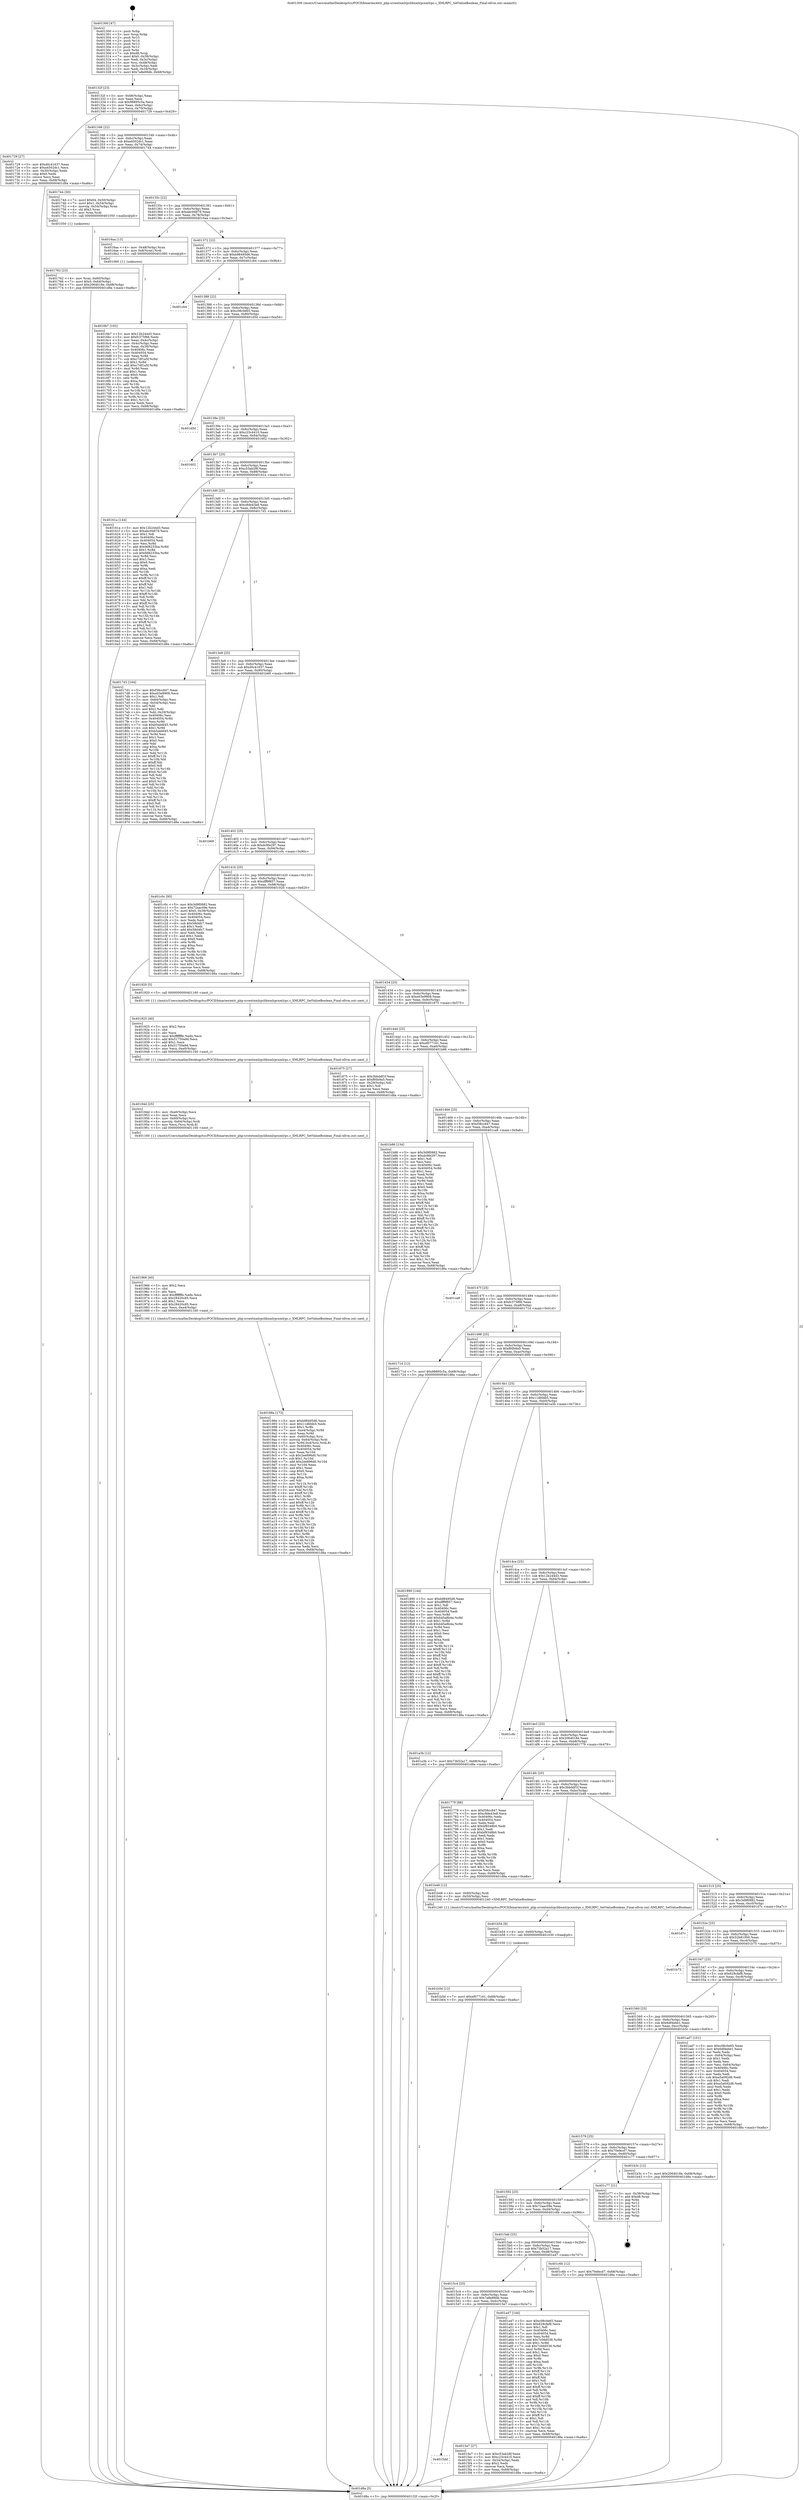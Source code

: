 digraph "0x401300" {
  label = "0x401300 (/mnt/c/Users/mathe/Desktop/tcc/POCII/binaries/extr_php-srcextxmlrpclibxmlrpcxmlrpc.c_XMLRPC_SetValueBoolean_Final-ollvm.out::main(0))"
  labelloc = "t"
  node[shape=record]

  Entry [label="",width=0.3,height=0.3,shape=circle,fillcolor=black,style=filled]
  "0x40132f" [label="{
     0x40132f [23]\l
     | [instrs]\l
     &nbsp;&nbsp;0x40132f \<+3\>: mov -0x68(%rbp),%eax\l
     &nbsp;&nbsp;0x401332 \<+2\>: mov %eax,%ecx\l
     &nbsp;&nbsp;0x401334 \<+6\>: sub $0x98895c5a,%ecx\l
     &nbsp;&nbsp;0x40133a \<+3\>: mov %eax,-0x6c(%rbp)\l
     &nbsp;&nbsp;0x40133d \<+3\>: mov %ecx,-0x70(%rbp)\l
     &nbsp;&nbsp;0x401340 \<+6\>: je 0000000000401729 \<main+0x429\>\l
  }"]
  "0x401729" [label="{
     0x401729 [27]\l
     | [instrs]\l
     &nbsp;&nbsp;0x401729 \<+5\>: mov $0xd0c41637,%eax\l
     &nbsp;&nbsp;0x40172e \<+5\>: mov $0xa4502dc1,%ecx\l
     &nbsp;&nbsp;0x401733 \<+3\>: mov -0x30(%rbp),%edx\l
     &nbsp;&nbsp;0x401736 \<+3\>: cmp $0x0,%edx\l
     &nbsp;&nbsp;0x401739 \<+3\>: cmove %ecx,%eax\l
     &nbsp;&nbsp;0x40173c \<+3\>: mov %eax,-0x68(%rbp)\l
     &nbsp;&nbsp;0x40173f \<+5\>: jmp 0000000000401d8a \<main+0xa8a\>\l
  }"]
  "0x401346" [label="{
     0x401346 [22]\l
     | [instrs]\l
     &nbsp;&nbsp;0x401346 \<+5\>: jmp 000000000040134b \<main+0x4b\>\l
     &nbsp;&nbsp;0x40134b \<+3\>: mov -0x6c(%rbp),%eax\l
     &nbsp;&nbsp;0x40134e \<+5\>: sub $0xa4502dc1,%eax\l
     &nbsp;&nbsp;0x401353 \<+3\>: mov %eax,-0x74(%rbp)\l
     &nbsp;&nbsp;0x401356 \<+6\>: je 0000000000401744 \<main+0x444\>\l
  }"]
  Exit [label="",width=0.3,height=0.3,shape=circle,fillcolor=black,style=filled,peripheries=2]
  "0x401744" [label="{
     0x401744 [30]\l
     | [instrs]\l
     &nbsp;&nbsp;0x401744 \<+7\>: movl $0x64,-0x50(%rbp)\l
     &nbsp;&nbsp;0x40174b \<+7\>: movl $0x1,-0x54(%rbp)\l
     &nbsp;&nbsp;0x401752 \<+4\>: movslq -0x54(%rbp),%rax\l
     &nbsp;&nbsp;0x401756 \<+4\>: shl $0x3,%rax\l
     &nbsp;&nbsp;0x40175a \<+3\>: mov %rax,%rdi\l
     &nbsp;&nbsp;0x40175d \<+5\>: call 0000000000401050 \<malloc@plt\>\l
     | [calls]\l
     &nbsp;&nbsp;0x401050 \{1\} (unknown)\l
  }"]
  "0x40135c" [label="{
     0x40135c [22]\l
     | [instrs]\l
     &nbsp;&nbsp;0x40135c \<+5\>: jmp 0000000000401361 \<main+0x61\>\l
     &nbsp;&nbsp;0x401361 \<+3\>: mov -0x6c(%rbp),%eax\l
     &nbsp;&nbsp;0x401364 \<+5\>: sub $0xabc94879,%eax\l
     &nbsp;&nbsp;0x401369 \<+3\>: mov %eax,-0x78(%rbp)\l
     &nbsp;&nbsp;0x40136c \<+6\>: je 00000000004016aa \<main+0x3aa\>\l
  }"]
  "0x401b5d" [label="{
     0x401b5d [12]\l
     | [instrs]\l
     &nbsp;&nbsp;0x401b5d \<+7\>: movl $0xef077161,-0x68(%rbp)\l
     &nbsp;&nbsp;0x401b64 \<+5\>: jmp 0000000000401d8a \<main+0xa8a\>\l
  }"]
  "0x4016aa" [label="{
     0x4016aa [13]\l
     | [instrs]\l
     &nbsp;&nbsp;0x4016aa \<+4\>: mov -0x48(%rbp),%rax\l
     &nbsp;&nbsp;0x4016ae \<+4\>: mov 0x8(%rax),%rdi\l
     &nbsp;&nbsp;0x4016b2 \<+5\>: call 0000000000401060 \<atoi@plt\>\l
     | [calls]\l
     &nbsp;&nbsp;0x401060 \{1\} (unknown)\l
  }"]
  "0x401372" [label="{
     0x401372 [22]\l
     | [instrs]\l
     &nbsp;&nbsp;0x401372 \<+5\>: jmp 0000000000401377 \<main+0x77\>\l
     &nbsp;&nbsp;0x401377 \<+3\>: mov -0x6c(%rbp),%eax\l
     &nbsp;&nbsp;0x40137a \<+5\>: sub $0xb98495d6,%eax\l
     &nbsp;&nbsp;0x40137f \<+3\>: mov %eax,-0x7c(%rbp)\l
     &nbsp;&nbsp;0x401382 \<+6\>: je 0000000000401cb4 \<main+0x9b4\>\l
  }"]
  "0x401b54" [label="{
     0x401b54 [9]\l
     | [instrs]\l
     &nbsp;&nbsp;0x401b54 \<+4\>: mov -0x60(%rbp),%rdi\l
     &nbsp;&nbsp;0x401b58 \<+5\>: call 0000000000401030 \<free@plt\>\l
     | [calls]\l
     &nbsp;&nbsp;0x401030 \{1\} (unknown)\l
  }"]
  "0x401cb4" [label="{
     0x401cb4\l
  }", style=dashed]
  "0x401388" [label="{
     0x401388 [22]\l
     | [instrs]\l
     &nbsp;&nbsp;0x401388 \<+5\>: jmp 000000000040138d \<main+0x8d\>\l
     &nbsp;&nbsp;0x40138d \<+3\>: mov -0x6c(%rbp),%eax\l
     &nbsp;&nbsp;0x401390 \<+5\>: sub $0xc08c0e65,%eax\l
     &nbsp;&nbsp;0x401395 \<+3\>: mov %eax,-0x80(%rbp)\l
     &nbsp;&nbsp;0x401398 \<+6\>: je 0000000000401d5d \<main+0xa5d\>\l
  }"]
  "0x40198e" [label="{
     0x40198e [173]\l
     | [instrs]\l
     &nbsp;&nbsp;0x40198e \<+5\>: mov $0xb98495d6,%ecx\l
     &nbsp;&nbsp;0x401993 \<+5\>: mov $0x11dfd4b5,%edx\l
     &nbsp;&nbsp;0x401998 \<+3\>: mov $0x1,%r8b\l
     &nbsp;&nbsp;0x40199b \<+7\>: mov -0xe4(%rbp),%r9d\l
     &nbsp;&nbsp;0x4019a2 \<+4\>: imul %eax,%r9d\l
     &nbsp;&nbsp;0x4019a6 \<+4\>: mov -0x60(%rbp),%rsi\l
     &nbsp;&nbsp;0x4019aa \<+4\>: movslq -0x64(%rbp),%rdi\l
     &nbsp;&nbsp;0x4019ae \<+5\>: mov %r9d,0x4(%rsi,%rdi,8)\l
     &nbsp;&nbsp;0x4019b3 \<+7\>: mov 0x40406c,%eax\l
     &nbsp;&nbsp;0x4019ba \<+8\>: mov 0x404054,%r9d\l
     &nbsp;&nbsp;0x4019c2 \<+3\>: mov %eax,%r10d\l
     &nbsp;&nbsp;0x4019c5 \<+7\>: sub $0x2ee896d0,%r10d\l
     &nbsp;&nbsp;0x4019cc \<+4\>: sub $0x1,%r10d\l
     &nbsp;&nbsp;0x4019d0 \<+7\>: add $0x2ee896d0,%r10d\l
     &nbsp;&nbsp;0x4019d7 \<+4\>: imul %r10d,%eax\l
     &nbsp;&nbsp;0x4019db \<+3\>: and $0x1,%eax\l
     &nbsp;&nbsp;0x4019de \<+3\>: cmp $0x0,%eax\l
     &nbsp;&nbsp;0x4019e1 \<+4\>: sete %r11b\l
     &nbsp;&nbsp;0x4019e5 \<+4\>: cmp $0xa,%r9d\l
     &nbsp;&nbsp;0x4019e9 \<+3\>: setl %bl\l
     &nbsp;&nbsp;0x4019ec \<+3\>: mov %r11b,%r14b\l
     &nbsp;&nbsp;0x4019ef \<+4\>: xor $0xff,%r14b\l
     &nbsp;&nbsp;0x4019f3 \<+3\>: mov %bl,%r15b\l
     &nbsp;&nbsp;0x4019f6 \<+4\>: xor $0xff,%r15b\l
     &nbsp;&nbsp;0x4019fa \<+4\>: xor $0x1,%r8b\l
     &nbsp;&nbsp;0x4019fe \<+3\>: mov %r14b,%r12b\l
     &nbsp;&nbsp;0x401a01 \<+4\>: and $0xff,%r12b\l
     &nbsp;&nbsp;0x401a05 \<+3\>: and %r8b,%r11b\l
     &nbsp;&nbsp;0x401a08 \<+3\>: mov %r15b,%r13b\l
     &nbsp;&nbsp;0x401a0b \<+4\>: and $0xff,%r13b\l
     &nbsp;&nbsp;0x401a0f \<+3\>: and %r8b,%bl\l
     &nbsp;&nbsp;0x401a12 \<+3\>: or %r11b,%r12b\l
     &nbsp;&nbsp;0x401a15 \<+3\>: or %bl,%r13b\l
     &nbsp;&nbsp;0x401a18 \<+3\>: xor %r13b,%r12b\l
     &nbsp;&nbsp;0x401a1b \<+3\>: or %r15b,%r14b\l
     &nbsp;&nbsp;0x401a1e \<+4\>: xor $0xff,%r14b\l
     &nbsp;&nbsp;0x401a22 \<+4\>: or $0x1,%r8b\l
     &nbsp;&nbsp;0x401a26 \<+3\>: and %r8b,%r14b\l
     &nbsp;&nbsp;0x401a29 \<+3\>: or %r14b,%r12b\l
     &nbsp;&nbsp;0x401a2c \<+4\>: test $0x1,%r12b\l
     &nbsp;&nbsp;0x401a30 \<+3\>: cmovne %edx,%ecx\l
     &nbsp;&nbsp;0x401a33 \<+3\>: mov %ecx,-0x68(%rbp)\l
     &nbsp;&nbsp;0x401a36 \<+5\>: jmp 0000000000401d8a \<main+0xa8a\>\l
  }"]
  "0x401d5d" [label="{
     0x401d5d\l
  }", style=dashed]
  "0x40139e" [label="{
     0x40139e [25]\l
     | [instrs]\l
     &nbsp;&nbsp;0x40139e \<+5\>: jmp 00000000004013a3 \<main+0xa3\>\l
     &nbsp;&nbsp;0x4013a3 \<+3\>: mov -0x6c(%rbp),%eax\l
     &nbsp;&nbsp;0x4013a6 \<+5\>: sub $0xc23c4410,%eax\l
     &nbsp;&nbsp;0x4013ab \<+6\>: mov %eax,-0x84(%rbp)\l
     &nbsp;&nbsp;0x4013b1 \<+6\>: je 0000000000401602 \<main+0x302\>\l
  }"]
  "0x401966" [label="{
     0x401966 [40]\l
     | [instrs]\l
     &nbsp;&nbsp;0x401966 \<+5\>: mov $0x2,%ecx\l
     &nbsp;&nbsp;0x40196b \<+1\>: cltd\l
     &nbsp;&nbsp;0x40196c \<+2\>: idiv %ecx\l
     &nbsp;&nbsp;0x40196e \<+6\>: imul $0xfffffffe,%edx,%ecx\l
     &nbsp;&nbsp;0x401974 \<+6\>: sub $0x28420c85,%ecx\l
     &nbsp;&nbsp;0x40197a \<+3\>: add $0x1,%ecx\l
     &nbsp;&nbsp;0x40197d \<+6\>: add $0x28420c85,%ecx\l
     &nbsp;&nbsp;0x401983 \<+6\>: mov %ecx,-0xe4(%rbp)\l
     &nbsp;&nbsp;0x401989 \<+5\>: call 0000000000401160 \<next_i\>\l
     | [calls]\l
     &nbsp;&nbsp;0x401160 \{1\} (/mnt/c/Users/mathe/Desktop/tcc/POCII/binaries/extr_php-srcextxmlrpclibxmlrpcxmlrpc.c_XMLRPC_SetValueBoolean_Final-ollvm.out::next_i)\l
  }"]
  "0x401602" [label="{
     0x401602\l
  }", style=dashed]
  "0x4013b7" [label="{
     0x4013b7 [25]\l
     | [instrs]\l
     &nbsp;&nbsp;0x4013b7 \<+5\>: jmp 00000000004013bc \<main+0xbc\>\l
     &nbsp;&nbsp;0x4013bc \<+3\>: mov -0x6c(%rbp),%eax\l
     &nbsp;&nbsp;0x4013bf \<+5\>: sub $0xc53ab28f,%eax\l
     &nbsp;&nbsp;0x4013c4 \<+6\>: mov %eax,-0x88(%rbp)\l
     &nbsp;&nbsp;0x4013ca \<+6\>: je 000000000040161a \<main+0x31a\>\l
  }"]
  "0x40194d" [label="{
     0x40194d [25]\l
     | [instrs]\l
     &nbsp;&nbsp;0x40194d \<+6\>: mov -0xe0(%rbp),%ecx\l
     &nbsp;&nbsp;0x401953 \<+3\>: imul %eax,%ecx\l
     &nbsp;&nbsp;0x401956 \<+4\>: mov -0x60(%rbp),%rsi\l
     &nbsp;&nbsp;0x40195a \<+4\>: movslq -0x64(%rbp),%rdi\l
     &nbsp;&nbsp;0x40195e \<+3\>: mov %ecx,(%rsi,%rdi,8)\l
     &nbsp;&nbsp;0x401961 \<+5\>: call 0000000000401160 \<next_i\>\l
     | [calls]\l
     &nbsp;&nbsp;0x401160 \{1\} (/mnt/c/Users/mathe/Desktop/tcc/POCII/binaries/extr_php-srcextxmlrpclibxmlrpcxmlrpc.c_XMLRPC_SetValueBoolean_Final-ollvm.out::next_i)\l
  }"]
  "0x40161a" [label="{
     0x40161a [144]\l
     | [instrs]\l
     &nbsp;&nbsp;0x40161a \<+5\>: mov $0x12b244d3,%eax\l
     &nbsp;&nbsp;0x40161f \<+5\>: mov $0xabc94879,%ecx\l
     &nbsp;&nbsp;0x401624 \<+2\>: mov $0x1,%dl\l
     &nbsp;&nbsp;0x401626 \<+7\>: mov 0x40406c,%esi\l
     &nbsp;&nbsp;0x40162d \<+7\>: mov 0x404054,%edi\l
     &nbsp;&nbsp;0x401634 \<+3\>: mov %esi,%r8d\l
     &nbsp;&nbsp;0x401637 \<+7\>: add $0x9d8233ba,%r8d\l
     &nbsp;&nbsp;0x40163e \<+4\>: sub $0x1,%r8d\l
     &nbsp;&nbsp;0x401642 \<+7\>: sub $0x9d8233ba,%r8d\l
     &nbsp;&nbsp;0x401649 \<+4\>: imul %r8d,%esi\l
     &nbsp;&nbsp;0x40164d \<+3\>: and $0x1,%esi\l
     &nbsp;&nbsp;0x401650 \<+3\>: cmp $0x0,%esi\l
     &nbsp;&nbsp;0x401653 \<+4\>: sete %r9b\l
     &nbsp;&nbsp;0x401657 \<+3\>: cmp $0xa,%edi\l
     &nbsp;&nbsp;0x40165a \<+4\>: setl %r10b\l
     &nbsp;&nbsp;0x40165e \<+3\>: mov %r9b,%r11b\l
     &nbsp;&nbsp;0x401661 \<+4\>: xor $0xff,%r11b\l
     &nbsp;&nbsp;0x401665 \<+3\>: mov %r10b,%bl\l
     &nbsp;&nbsp;0x401668 \<+3\>: xor $0xff,%bl\l
     &nbsp;&nbsp;0x40166b \<+3\>: xor $0x1,%dl\l
     &nbsp;&nbsp;0x40166e \<+3\>: mov %r11b,%r14b\l
     &nbsp;&nbsp;0x401671 \<+4\>: and $0xff,%r14b\l
     &nbsp;&nbsp;0x401675 \<+3\>: and %dl,%r9b\l
     &nbsp;&nbsp;0x401678 \<+3\>: mov %bl,%r15b\l
     &nbsp;&nbsp;0x40167b \<+4\>: and $0xff,%r15b\l
     &nbsp;&nbsp;0x40167f \<+3\>: and %dl,%r10b\l
     &nbsp;&nbsp;0x401682 \<+3\>: or %r9b,%r14b\l
     &nbsp;&nbsp;0x401685 \<+3\>: or %r10b,%r15b\l
     &nbsp;&nbsp;0x401688 \<+3\>: xor %r15b,%r14b\l
     &nbsp;&nbsp;0x40168b \<+3\>: or %bl,%r11b\l
     &nbsp;&nbsp;0x40168e \<+4\>: xor $0xff,%r11b\l
     &nbsp;&nbsp;0x401692 \<+3\>: or $0x1,%dl\l
     &nbsp;&nbsp;0x401695 \<+3\>: and %dl,%r11b\l
     &nbsp;&nbsp;0x401698 \<+3\>: or %r11b,%r14b\l
     &nbsp;&nbsp;0x40169b \<+4\>: test $0x1,%r14b\l
     &nbsp;&nbsp;0x40169f \<+3\>: cmovne %ecx,%eax\l
     &nbsp;&nbsp;0x4016a2 \<+3\>: mov %eax,-0x68(%rbp)\l
     &nbsp;&nbsp;0x4016a5 \<+5\>: jmp 0000000000401d8a \<main+0xa8a\>\l
  }"]
  "0x4013d0" [label="{
     0x4013d0 [25]\l
     | [instrs]\l
     &nbsp;&nbsp;0x4013d0 \<+5\>: jmp 00000000004013d5 \<main+0xd5\>\l
     &nbsp;&nbsp;0x4013d5 \<+3\>: mov -0x6c(%rbp),%eax\l
     &nbsp;&nbsp;0x4013d8 \<+5\>: sub $0xc8de43e8,%eax\l
     &nbsp;&nbsp;0x4013dd \<+6\>: mov %eax,-0x8c(%rbp)\l
     &nbsp;&nbsp;0x4013e3 \<+6\>: je 00000000004017d1 \<main+0x4d1\>\l
  }"]
  "0x401925" [label="{
     0x401925 [40]\l
     | [instrs]\l
     &nbsp;&nbsp;0x401925 \<+5\>: mov $0x2,%ecx\l
     &nbsp;&nbsp;0x40192a \<+1\>: cltd\l
     &nbsp;&nbsp;0x40192b \<+2\>: idiv %ecx\l
     &nbsp;&nbsp;0x40192d \<+6\>: imul $0xfffffffe,%edx,%ecx\l
     &nbsp;&nbsp;0x401933 \<+6\>: add $0x51750a9d,%ecx\l
     &nbsp;&nbsp;0x401939 \<+3\>: add $0x1,%ecx\l
     &nbsp;&nbsp;0x40193c \<+6\>: sub $0x51750a9d,%ecx\l
     &nbsp;&nbsp;0x401942 \<+6\>: mov %ecx,-0xe0(%rbp)\l
     &nbsp;&nbsp;0x401948 \<+5\>: call 0000000000401160 \<next_i\>\l
     | [calls]\l
     &nbsp;&nbsp;0x401160 \{1\} (/mnt/c/Users/mathe/Desktop/tcc/POCII/binaries/extr_php-srcextxmlrpclibxmlrpcxmlrpc.c_XMLRPC_SetValueBoolean_Final-ollvm.out::next_i)\l
  }"]
  "0x4017d1" [label="{
     0x4017d1 [164]\l
     | [instrs]\l
     &nbsp;&nbsp;0x4017d1 \<+5\>: mov $0xf38cc847,%eax\l
     &nbsp;&nbsp;0x4017d6 \<+5\>: mov $0xe03e9909,%ecx\l
     &nbsp;&nbsp;0x4017db \<+2\>: mov $0x1,%dl\l
     &nbsp;&nbsp;0x4017dd \<+3\>: mov -0x64(%rbp),%esi\l
     &nbsp;&nbsp;0x4017e0 \<+3\>: cmp -0x54(%rbp),%esi\l
     &nbsp;&nbsp;0x4017e3 \<+4\>: setl %dil\l
     &nbsp;&nbsp;0x4017e7 \<+4\>: and $0x1,%dil\l
     &nbsp;&nbsp;0x4017eb \<+4\>: mov %dil,-0x29(%rbp)\l
     &nbsp;&nbsp;0x4017ef \<+7\>: mov 0x40406c,%esi\l
     &nbsp;&nbsp;0x4017f6 \<+8\>: mov 0x404054,%r8d\l
     &nbsp;&nbsp;0x4017fe \<+3\>: mov %esi,%r9d\l
     &nbsp;&nbsp;0x401801 \<+7\>: sub $0xb5abfd45,%r9d\l
     &nbsp;&nbsp;0x401808 \<+4\>: sub $0x1,%r9d\l
     &nbsp;&nbsp;0x40180c \<+7\>: add $0xb5abfd45,%r9d\l
     &nbsp;&nbsp;0x401813 \<+4\>: imul %r9d,%esi\l
     &nbsp;&nbsp;0x401817 \<+3\>: and $0x1,%esi\l
     &nbsp;&nbsp;0x40181a \<+3\>: cmp $0x0,%esi\l
     &nbsp;&nbsp;0x40181d \<+4\>: sete %dil\l
     &nbsp;&nbsp;0x401821 \<+4\>: cmp $0xa,%r8d\l
     &nbsp;&nbsp;0x401825 \<+4\>: setl %r10b\l
     &nbsp;&nbsp;0x401829 \<+3\>: mov %dil,%r11b\l
     &nbsp;&nbsp;0x40182c \<+4\>: xor $0xff,%r11b\l
     &nbsp;&nbsp;0x401830 \<+3\>: mov %r10b,%bl\l
     &nbsp;&nbsp;0x401833 \<+3\>: xor $0xff,%bl\l
     &nbsp;&nbsp;0x401836 \<+3\>: xor $0x0,%dl\l
     &nbsp;&nbsp;0x401839 \<+3\>: mov %r11b,%r14b\l
     &nbsp;&nbsp;0x40183c \<+4\>: and $0x0,%r14b\l
     &nbsp;&nbsp;0x401840 \<+3\>: and %dl,%dil\l
     &nbsp;&nbsp;0x401843 \<+3\>: mov %bl,%r15b\l
     &nbsp;&nbsp;0x401846 \<+4\>: and $0x0,%r15b\l
     &nbsp;&nbsp;0x40184a \<+3\>: and %dl,%r10b\l
     &nbsp;&nbsp;0x40184d \<+3\>: or %dil,%r14b\l
     &nbsp;&nbsp;0x401850 \<+3\>: or %r10b,%r15b\l
     &nbsp;&nbsp;0x401853 \<+3\>: xor %r15b,%r14b\l
     &nbsp;&nbsp;0x401856 \<+3\>: or %bl,%r11b\l
     &nbsp;&nbsp;0x401859 \<+4\>: xor $0xff,%r11b\l
     &nbsp;&nbsp;0x40185d \<+3\>: or $0x0,%dl\l
     &nbsp;&nbsp;0x401860 \<+3\>: and %dl,%r11b\l
     &nbsp;&nbsp;0x401863 \<+3\>: or %r11b,%r14b\l
     &nbsp;&nbsp;0x401866 \<+4\>: test $0x1,%r14b\l
     &nbsp;&nbsp;0x40186a \<+3\>: cmovne %ecx,%eax\l
     &nbsp;&nbsp;0x40186d \<+3\>: mov %eax,-0x68(%rbp)\l
     &nbsp;&nbsp;0x401870 \<+5\>: jmp 0000000000401d8a \<main+0xa8a\>\l
  }"]
  "0x4013e9" [label="{
     0x4013e9 [25]\l
     | [instrs]\l
     &nbsp;&nbsp;0x4013e9 \<+5\>: jmp 00000000004013ee \<main+0xee\>\l
     &nbsp;&nbsp;0x4013ee \<+3\>: mov -0x6c(%rbp),%eax\l
     &nbsp;&nbsp;0x4013f1 \<+5\>: sub $0xd0c41637,%eax\l
     &nbsp;&nbsp;0x4013f6 \<+6\>: mov %eax,-0x90(%rbp)\l
     &nbsp;&nbsp;0x4013fc \<+6\>: je 0000000000401b69 \<main+0x869\>\l
  }"]
  "0x401762" [label="{
     0x401762 [23]\l
     | [instrs]\l
     &nbsp;&nbsp;0x401762 \<+4\>: mov %rax,-0x60(%rbp)\l
     &nbsp;&nbsp;0x401766 \<+7\>: movl $0x0,-0x64(%rbp)\l
     &nbsp;&nbsp;0x40176d \<+7\>: movl $0x2064018e,-0x68(%rbp)\l
     &nbsp;&nbsp;0x401774 \<+5\>: jmp 0000000000401d8a \<main+0xa8a\>\l
  }"]
  "0x401b69" [label="{
     0x401b69\l
  }", style=dashed]
  "0x401402" [label="{
     0x401402 [25]\l
     | [instrs]\l
     &nbsp;&nbsp;0x401402 \<+5\>: jmp 0000000000401407 \<main+0x107\>\l
     &nbsp;&nbsp;0x401407 \<+3\>: mov -0x6c(%rbp),%eax\l
     &nbsp;&nbsp;0x40140a \<+5\>: sub $0xdc9fe297,%eax\l
     &nbsp;&nbsp;0x40140f \<+6\>: mov %eax,-0x94(%rbp)\l
     &nbsp;&nbsp;0x401415 \<+6\>: je 0000000000401c0c \<main+0x90c\>\l
  }"]
  "0x4016b7" [label="{
     0x4016b7 [102]\l
     | [instrs]\l
     &nbsp;&nbsp;0x4016b7 \<+5\>: mov $0x12b244d3,%ecx\l
     &nbsp;&nbsp;0x4016bc \<+5\>: mov $0xfc375f66,%edx\l
     &nbsp;&nbsp;0x4016c1 \<+3\>: mov %eax,-0x4c(%rbp)\l
     &nbsp;&nbsp;0x4016c4 \<+3\>: mov -0x4c(%rbp),%eax\l
     &nbsp;&nbsp;0x4016c7 \<+3\>: mov %eax,-0x30(%rbp)\l
     &nbsp;&nbsp;0x4016ca \<+7\>: mov 0x40406c,%eax\l
     &nbsp;&nbsp;0x4016d1 \<+7\>: mov 0x404054,%esi\l
     &nbsp;&nbsp;0x4016d8 \<+3\>: mov %eax,%r8d\l
     &nbsp;&nbsp;0x4016db \<+7\>: sub $0xc7df1a5f,%r8d\l
     &nbsp;&nbsp;0x4016e2 \<+4\>: sub $0x1,%r8d\l
     &nbsp;&nbsp;0x4016e6 \<+7\>: add $0xc7df1a5f,%r8d\l
     &nbsp;&nbsp;0x4016ed \<+4\>: imul %r8d,%eax\l
     &nbsp;&nbsp;0x4016f1 \<+3\>: and $0x1,%eax\l
     &nbsp;&nbsp;0x4016f4 \<+3\>: cmp $0x0,%eax\l
     &nbsp;&nbsp;0x4016f7 \<+4\>: sete %r9b\l
     &nbsp;&nbsp;0x4016fb \<+3\>: cmp $0xa,%esi\l
     &nbsp;&nbsp;0x4016fe \<+4\>: setl %r10b\l
     &nbsp;&nbsp;0x401702 \<+3\>: mov %r9b,%r11b\l
     &nbsp;&nbsp;0x401705 \<+3\>: and %r10b,%r11b\l
     &nbsp;&nbsp;0x401708 \<+3\>: xor %r10b,%r9b\l
     &nbsp;&nbsp;0x40170b \<+3\>: or %r9b,%r11b\l
     &nbsp;&nbsp;0x40170e \<+4\>: test $0x1,%r11b\l
     &nbsp;&nbsp;0x401712 \<+3\>: cmovne %edx,%ecx\l
     &nbsp;&nbsp;0x401715 \<+3\>: mov %ecx,-0x68(%rbp)\l
     &nbsp;&nbsp;0x401718 \<+5\>: jmp 0000000000401d8a \<main+0xa8a\>\l
  }"]
  "0x401c0c" [label="{
     0x401c0c [95]\l
     | [instrs]\l
     &nbsp;&nbsp;0x401c0c \<+5\>: mov $0x3d9f0882,%eax\l
     &nbsp;&nbsp;0x401c11 \<+5\>: mov $0x72aac09e,%ecx\l
     &nbsp;&nbsp;0x401c16 \<+7\>: movl $0x0,-0x38(%rbp)\l
     &nbsp;&nbsp;0x401c1d \<+7\>: mov 0x40406c,%edx\l
     &nbsp;&nbsp;0x401c24 \<+7\>: mov 0x404054,%esi\l
     &nbsp;&nbsp;0x401c2b \<+2\>: mov %edx,%edi\l
     &nbsp;&nbsp;0x401c2d \<+6\>: sub $0x58d4fc7,%edi\l
     &nbsp;&nbsp;0x401c33 \<+3\>: sub $0x1,%edi\l
     &nbsp;&nbsp;0x401c36 \<+6\>: add $0x58d4fc7,%edi\l
     &nbsp;&nbsp;0x401c3c \<+3\>: imul %edi,%edx\l
     &nbsp;&nbsp;0x401c3f \<+3\>: and $0x1,%edx\l
     &nbsp;&nbsp;0x401c42 \<+3\>: cmp $0x0,%edx\l
     &nbsp;&nbsp;0x401c45 \<+4\>: sete %r8b\l
     &nbsp;&nbsp;0x401c49 \<+3\>: cmp $0xa,%esi\l
     &nbsp;&nbsp;0x401c4c \<+4\>: setl %r9b\l
     &nbsp;&nbsp;0x401c50 \<+3\>: mov %r8b,%r10b\l
     &nbsp;&nbsp;0x401c53 \<+3\>: and %r9b,%r10b\l
     &nbsp;&nbsp;0x401c56 \<+3\>: xor %r9b,%r8b\l
     &nbsp;&nbsp;0x401c59 \<+3\>: or %r8b,%r10b\l
     &nbsp;&nbsp;0x401c5c \<+4\>: test $0x1,%r10b\l
     &nbsp;&nbsp;0x401c60 \<+3\>: cmovne %ecx,%eax\l
     &nbsp;&nbsp;0x401c63 \<+3\>: mov %eax,-0x68(%rbp)\l
     &nbsp;&nbsp;0x401c66 \<+5\>: jmp 0000000000401d8a \<main+0xa8a\>\l
  }"]
  "0x40141b" [label="{
     0x40141b [25]\l
     | [instrs]\l
     &nbsp;&nbsp;0x40141b \<+5\>: jmp 0000000000401420 \<main+0x120\>\l
     &nbsp;&nbsp;0x401420 \<+3\>: mov -0x6c(%rbp),%eax\l
     &nbsp;&nbsp;0x401423 \<+5\>: sub $0xdff9f857,%eax\l
     &nbsp;&nbsp;0x401428 \<+6\>: mov %eax,-0x98(%rbp)\l
     &nbsp;&nbsp;0x40142e \<+6\>: je 0000000000401920 \<main+0x620\>\l
  }"]
  "0x401300" [label="{
     0x401300 [47]\l
     | [instrs]\l
     &nbsp;&nbsp;0x401300 \<+1\>: push %rbp\l
     &nbsp;&nbsp;0x401301 \<+3\>: mov %rsp,%rbp\l
     &nbsp;&nbsp;0x401304 \<+2\>: push %r15\l
     &nbsp;&nbsp;0x401306 \<+2\>: push %r14\l
     &nbsp;&nbsp;0x401308 \<+2\>: push %r13\l
     &nbsp;&nbsp;0x40130a \<+2\>: push %r12\l
     &nbsp;&nbsp;0x40130c \<+1\>: push %rbx\l
     &nbsp;&nbsp;0x40130d \<+7\>: sub $0xd8,%rsp\l
     &nbsp;&nbsp;0x401314 \<+7\>: movl $0x0,-0x38(%rbp)\l
     &nbsp;&nbsp;0x40131b \<+3\>: mov %edi,-0x3c(%rbp)\l
     &nbsp;&nbsp;0x40131e \<+4\>: mov %rsi,-0x48(%rbp)\l
     &nbsp;&nbsp;0x401322 \<+3\>: mov -0x3c(%rbp),%edi\l
     &nbsp;&nbsp;0x401325 \<+3\>: mov %edi,-0x34(%rbp)\l
     &nbsp;&nbsp;0x401328 \<+7\>: movl $0x7a8e89db,-0x68(%rbp)\l
  }"]
  "0x401920" [label="{
     0x401920 [5]\l
     | [instrs]\l
     &nbsp;&nbsp;0x401920 \<+5\>: call 0000000000401160 \<next_i\>\l
     | [calls]\l
     &nbsp;&nbsp;0x401160 \{1\} (/mnt/c/Users/mathe/Desktop/tcc/POCII/binaries/extr_php-srcextxmlrpclibxmlrpcxmlrpc.c_XMLRPC_SetValueBoolean_Final-ollvm.out::next_i)\l
  }"]
  "0x401434" [label="{
     0x401434 [25]\l
     | [instrs]\l
     &nbsp;&nbsp;0x401434 \<+5\>: jmp 0000000000401439 \<main+0x139\>\l
     &nbsp;&nbsp;0x401439 \<+3\>: mov -0x6c(%rbp),%eax\l
     &nbsp;&nbsp;0x40143c \<+5\>: sub $0xe03e9909,%eax\l
     &nbsp;&nbsp;0x401441 \<+6\>: mov %eax,-0x9c(%rbp)\l
     &nbsp;&nbsp;0x401447 \<+6\>: je 0000000000401875 \<main+0x575\>\l
  }"]
  "0x401d8a" [label="{
     0x401d8a [5]\l
     | [instrs]\l
     &nbsp;&nbsp;0x401d8a \<+5\>: jmp 000000000040132f \<main+0x2f\>\l
  }"]
  "0x401875" [label="{
     0x401875 [27]\l
     | [instrs]\l
     &nbsp;&nbsp;0x401875 \<+5\>: mov $0x3bbddf1f,%eax\l
     &nbsp;&nbsp;0x40187a \<+5\>: mov $0xf60b9a5,%ecx\l
     &nbsp;&nbsp;0x40187f \<+3\>: mov -0x29(%rbp),%dl\l
     &nbsp;&nbsp;0x401882 \<+3\>: test $0x1,%dl\l
     &nbsp;&nbsp;0x401885 \<+3\>: cmovne %ecx,%eax\l
     &nbsp;&nbsp;0x401888 \<+3\>: mov %eax,-0x68(%rbp)\l
     &nbsp;&nbsp;0x40188b \<+5\>: jmp 0000000000401d8a \<main+0xa8a\>\l
  }"]
  "0x40144d" [label="{
     0x40144d [25]\l
     | [instrs]\l
     &nbsp;&nbsp;0x40144d \<+5\>: jmp 0000000000401452 \<main+0x152\>\l
     &nbsp;&nbsp;0x401452 \<+3\>: mov -0x6c(%rbp),%eax\l
     &nbsp;&nbsp;0x401455 \<+5\>: sub $0xef077161,%eax\l
     &nbsp;&nbsp;0x40145a \<+6\>: mov %eax,-0xa0(%rbp)\l
     &nbsp;&nbsp;0x401460 \<+6\>: je 0000000000401b86 \<main+0x886\>\l
  }"]
  "0x4015dd" [label="{
     0x4015dd\l
  }", style=dashed]
  "0x401b86" [label="{
     0x401b86 [134]\l
     | [instrs]\l
     &nbsp;&nbsp;0x401b86 \<+5\>: mov $0x3d9f0882,%eax\l
     &nbsp;&nbsp;0x401b8b \<+5\>: mov $0xdc9fe297,%ecx\l
     &nbsp;&nbsp;0x401b90 \<+2\>: mov $0x1,%dl\l
     &nbsp;&nbsp;0x401b92 \<+2\>: xor %esi,%esi\l
     &nbsp;&nbsp;0x401b94 \<+7\>: mov 0x40406c,%edi\l
     &nbsp;&nbsp;0x401b9b \<+8\>: mov 0x404054,%r8d\l
     &nbsp;&nbsp;0x401ba3 \<+3\>: sub $0x1,%esi\l
     &nbsp;&nbsp;0x401ba6 \<+3\>: mov %edi,%r9d\l
     &nbsp;&nbsp;0x401ba9 \<+3\>: add %esi,%r9d\l
     &nbsp;&nbsp;0x401bac \<+4\>: imul %r9d,%edi\l
     &nbsp;&nbsp;0x401bb0 \<+3\>: and $0x1,%edi\l
     &nbsp;&nbsp;0x401bb3 \<+3\>: cmp $0x0,%edi\l
     &nbsp;&nbsp;0x401bb6 \<+4\>: sete %r10b\l
     &nbsp;&nbsp;0x401bba \<+4\>: cmp $0xa,%r8d\l
     &nbsp;&nbsp;0x401bbe \<+4\>: setl %r11b\l
     &nbsp;&nbsp;0x401bc2 \<+3\>: mov %r10b,%bl\l
     &nbsp;&nbsp;0x401bc5 \<+3\>: xor $0xff,%bl\l
     &nbsp;&nbsp;0x401bc8 \<+3\>: mov %r11b,%r14b\l
     &nbsp;&nbsp;0x401bcb \<+4\>: xor $0xff,%r14b\l
     &nbsp;&nbsp;0x401bcf \<+3\>: xor $0x1,%dl\l
     &nbsp;&nbsp;0x401bd2 \<+3\>: mov %bl,%r15b\l
     &nbsp;&nbsp;0x401bd5 \<+4\>: and $0xff,%r15b\l
     &nbsp;&nbsp;0x401bd9 \<+3\>: and %dl,%r10b\l
     &nbsp;&nbsp;0x401bdc \<+3\>: mov %r14b,%r12b\l
     &nbsp;&nbsp;0x401bdf \<+4\>: and $0xff,%r12b\l
     &nbsp;&nbsp;0x401be3 \<+3\>: and %dl,%r11b\l
     &nbsp;&nbsp;0x401be6 \<+3\>: or %r10b,%r15b\l
     &nbsp;&nbsp;0x401be9 \<+3\>: or %r11b,%r12b\l
     &nbsp;&nbsp;0x401bec \<+3\>: xor %r12b,%r15b\l
     &nbsp;&nbsp;0x401bef \<+3\>: or %r14b,%bl\l
     &nbsp;&nbsp;0x401bf2 \<+3\>: xor $0xff,%bl\l
     &nbsp;&nbsp;0x401bf5 \<+3\>: or $0x1,%dl\l
     &nbsp;&nbsp;0x401bf8 \<+2\>: and %dl,%bl\l
     &nbsp;&nbsp;0x401bfa \<+3\>: or %bl,%r15b\l
     &nbsp;&nbsp;0x401bfd \<+4\>: test $0x1,%r15b\l
     &nbsp;&nbsp;0x401c01 \<+3\>: cmovne %ecx,%eax\l
     &nbsp;&nbsp;0x401c04 \<+3\>: mov %eax,-0x68(%rbp)\l
     &nbsp;&nbsp;0x401c07 \<+5\>: jmp 0000000000401d8a \<main+0xa8a\>\l
  }"]
  "0x401466" [label="{
     0x401466 [25]\l
     | [instrs]\l
     &nbsp;&nbsp;0x401466 \<+5\>: jmp 000000000040146b \<main+0x16b\>\l
     &nbsp;&nbsp;0x40146b \<+3\>: mov -0x6c(%rbp),%eax\l
     &nbsp;&nbsp;0x40146e \<+5\>: sub $0xf38cc847,%eax\l
     &nbsp;&nbsp;0x401473 \<+6\>: mov %eax,-0xa4(%rbp)\l
     &nbsp;&nbsp;0x401479 \<+6\>: je 0000000000401ca8 \<main+0x9a8\>\l
  }"]
  "0x4015e7" [label="{
     0x4015e7 [27]\l
     | [instrs]\l
     &nbsp;&nbsp;0x4015e7 \<+5\>: mov $0xc53ab28f,%eax\l
     &nbsp;&nbsp;0x4015ec \<+5\>: mov $0xc23c4410,%ecx\l
     &nbsp;&nbsp;0x4015f1 \<+3\>: mov -0x34(%rbp),%edx\l
     &nbsp;&nbsp;0x4015f4 \<+3\>: cmp $0x2,%edx\l
     &nbsp;&nbsp;0x4015f7 \<+3\>: cmovne %ecx,%eax\l
     &nbsp;&nbsp;0x4015fa \<+3\>: mov %eax,-0x68(%rbp)\l
     &nbsp;&nbsp;0x4015fd \<+5\>: jmp 0000000000401d8a \<main+0xa8a\>\l
  }"]
  "0x401ca8" [label="{
     0x401ca8\l
  }", style=dashed]
  "0x40147f" [label="{
     0x40147f [25]\l
     | [instrs]\l
     &nbsp;&nbsp;0x40147f \<+5\>: jmp 0000000000401484 \<main+0x184\>\l
     &nbsp;&nbsp;0x401484 \<+3\>: mov -0x6c(%rbp),%eax\l
     &nbsp;&nbsp;0x401487 \<+5\>: sub $0xfc375f66,%eax\l
     &nbsp;&nbsp;0x40148c \<+6\>: mov %eax,-0xa8(%rbp)\l
     &nbsp;&nbsp;0x401492 \<+6\>: je 000000000040171d \<main+0x41d\>\l
  }"]
  "0x4015c4" [label="{
     0x4015c4 [25]\l
     | [instrs]\l
     &nbsp;&nbsp;0x4015c4 \<+5\>: jmp 00000000004015c9 \<main+0x2c9\>\l
     &nbsp;&nbsp;0x4015c9 \<+3\>: mov -0x6c(%rbp),%eax\l
     &nbsp;&nbsp;0x4015cc \<+5\>: sub $0x7a8e89db,%eax\l
     &nbsp;&nbsp;0x4015d1 \<+6\>: mov %eax,-0xdc(%rbp)\l
     &nbsp;&nbsp;0x4015d7 \<+6\>: je 00000000004015e7 \<main+0x2e7\>\l
  }"]
  "0x40171d" [label="{
     0x40171d [12]\l
     | [instrs]\l
     &nbsp;&nbsp;0x40171d \<+7\>: movl $0x98895c5a,-0x68(%rbp)\l
     &nbsp;&nbsp;0x401724 \<+5\>: jmp 0000000000401d8a \<main+0xa8a\>\l
  }"]
  "0x401498" [label="{
     0x401498 [25]\l
     | [instrs]\l
     &nbsp;&nbsp;0x401498 \<+5\>: jmp 000000000040149d \<main+0x19d\>\l
     &nbsp;&nbsp;0x40149d \<+3\>: mov -0x6c(%rbp),%eax\l
     &nbsp;&nbsp;0x4014a0 \<+5\>: sub $0xf60b9a5,%eax\l
     &nbsp;&nbsp;0x4014a5 \<+6\>: mov %eax,-0xac(%rbp)\l
     &nbsp;&nbsp;0x4014ab \<+6\>: je 0000000000401890 \<main+0x590\>\l
  }"]
  "0x401a47" [label="{
     0x401a47 [144]\l
     | [instrs]\l
     &nbsp;&nbsp;0x401a47 \<+5\>: mov $0xc08c0e65,%eax\l
     &nbsp;&nbsp;0x401a4c \<+5\>: mov $0x629cfaf8,%ecx\l
     &nbsp;&nbsp;0x401a51 \<+2\>: mov $0x1,%dl\l
     &nbsp;&nbsp;0x401a53 \<+7\>: mov 0x40406c,%esi\l
     &nbsp;&nbsp;0x401a5a \<+7\>: mov 0x404054,%edi\l
     &nbsp;&nbsp;0x401a61 \<+3\>: mov %esi,%r8d\l
     &nbsp;&nbsp;0x401a64 \<+7\>: add $0x7c0dd536,%r8d\l
     &nbsp;&nbsp;0x401a6b \<+4\>: sub $0x1,%r8d\l
     &nbsp;&nbsp;0x401a6f \<+7\>: sub $0x7c0dd536,%r8d\l
     &nbsp;&nbsp;0x401a76 \<+4\>: imul %r8d,%esi\l
     &nbsp;&nbsp;0x401a7a \<+3\>: and $0x1,%esi\l
     &nbsp;&nbsp;0x401a7d \<+3\>: cmp $0x0,%esi\l
     &nbsp;&nbsp;0x401a80 \<+4\>: sete %r9b\l
     &nbsp;&nbsp;0x401a84 \<+3\>: cmp $0xa,%edi\l
     &nbsp;&nbsp;0x401a87 \<+4\>: setl %r10b\l
     &nbsp;&nbsp;0x401a8b \<+3\>: mov %r9b,%r11b\l
     &nbsp;&nbsp;0x401a8e \<+4\>: xor $0xff,%r11b\l
     &nbsp;&nbsp;0x401a92 \<+3\>: mov %r10b,%bl\l
     &nbsp;&nbsp;0x401a95 \<+3\>: xor $0xff,%bl\l
     &nbsp;&nbsp;0x401a98 \<+3\>: xor $0x1,%dl\l
     &nbsp;&nbsp;0x401a9b \<+3\>: mov %r11b,%r14b\l
     &nbsp;&nbsp;0x401a9e \<+4\>: and $0xff,%r14b\l
     &nbsp;&nbsp;0x401aa2 \<+3\>: and %dl,%r9b\l
     &nbsp;&nbsp;0x401aa5 \<+3\>: mov %bl,%r15b\l
     &nbsp;&nbsp;0x401aa8 \<+4\>: and $0xff,%r15b\l
     &nbsp;&nbsp;0x401aac \<+3\>: and %dl,%r10b\l
     &nbsp;&nbsp;0x401aaf \<+3\>: or %r9b,%r14b\l
     &nbsp;&nbsp;0x401ab2 \<+3\>: or %r10b,%r15b\l
     &nbsp;&nbsp;0x401ab5 \<+3\>: xor %r15b,%r14b\l
     &nbsp;&nbsp;0x401ab8 \<+3\>: or %bl,%r11b\l
     &nbsp;&nbsp;0x401abb \<+4\>: xor $0xff,%r11b\l
     &nbsp;&nbsp;0x401abf \<+3\>: or $0x1,%dl\l
     &nbsp;&nbsp;0x401ac2 \<+3\>: and %dl,%r11b\l
     &nbsp;&nbsp;0x401ac5 \<+3\>: or %r11b,%r14b\l
     &nbsp;&nbsp;0x401ac8 \<+4\>: test $0x1,%r14b\l
     &nbsp;&nbsp;0x401acc \<+3\>: cmovne %ecx,%eax\l
     &nbsp;&nbsp;0x401acf \<+3\>: mov %eax,-0x68(%rbp)\l
     &nbsp;&nbsp;0x401ad2 \<+5\>: jmp 0000000000401d8a \<main+0xa8a\>\l
  }"]
  "0x401890" [label="{
     0x401890 [144]\l
     | [instrs]\l
     &nbsp;&nbsp;0x401890 \<+5\>: mov $0xb98495d6,%eax\l
     &nbsp;&nbsp;0x401895 \<+5\>: mov $0xdff9f857,%ecx\l
     &nbsp;&nbsp;0x40189a \<+2\>: mov $0x1,%dl\l
     &nbsp;&nbsp;0x40189c \<+7\>: mov 0x40406c,%esi\l
     &nbsp;&nbsp;0x4018a3 \<+7\>: mov 0x404054,%edi\l
     &nbsp;&nbsp;0x4018aa \<+3\>: mov %esi,%r8d\l
     &nbsp;&nbsp;0x4018ad \<+7\>: add $0xb45a8b4a,%r8d\l
     &nbsp;&nbsp;0x4018b4 \<+4\>: sub $0x1,%r8d\l
     &nbsp;&nbsp;0x4018b8 \<+7\>: sub $0xb45a8b4a,%r8d\l
     &nbsp;&nbsp;0x4018bf \<+4\>: imul %r8d,%esi\l
     &nbsp;&nbsp;0x4018c3 \<+3\>: and $0x1,%esi\l
     &nbsp;&nbsp;0x4018c6 \<+3\>: cmp $0x0,%esi\l
     &nbsp;&nbsp;0x4018c9 \<+4\>: sete %r9b\l
     &nbsp;&nbsp;0x4018cd \<+3\>: cmp $0xa,%edi\l
     &nbsp;&nbsp;0x4018d0 \<+4\>: setl %r10b\l
     &nbsp;&nbsp;0x4018d4 \<+3\>: mov %r9b,%r11b\l
     &nbsp;&nbsp;0x4018d7 \<+4\>: xor $0xff,%r11b\l
     &nbsp;&nbsp;0x4018db \<+3\>: mov %r10b,%bl\l
     &nbsp;&nbsp;0x4018de \<+3\>: xor $0xff,%bl\l
     &nbsp;&nbsp;0x4018e1 \<+3\>: xor $0x1,%dl\l
     &nbsp;&nbsp;0x4018e4 \<+3\>: mov %r11b,%r14b\l
     &nbsp;&nbsp;0x4018e7 \<+4\>: and $0xff,%r14b\l
     &nbsp;&nbsp;0x4018eb \<+3\>: and %dl,%r9b\l
     &nbsp;&nbsp;0x4018ee \<+3\>: mov %bl,%r15b\l
     &nbsp;&nbsp;0x4018f1 \<+4\>: and $0xff,%r15b\l
     &nbsp;&nbsp;0x4018f5 \<+3\>: and %dl,%r10b\l
     &nbsp;&nbsp;0x4018f8 \<+3\>: or %r9b,%r14b\l
     &nbsp;&nbsp;0x4018fb \<+3\>: or %r10b,%r15b\l
     &nbsp;&nbsp;0x4018fe \<+3\>: xor %r15b,%r14b\l
     &nbsp;&nbsp;0x401901 \<+3\>: or %bl,%r11b\l
     &nbsp;&nbsp;0x401904 \<+4\>: xor $0xff,%r11b\l
     &nbsp;&nbsp;0x401908 \<+3\>: or $0x1,%dl\l
     &nbsp;&nbsp;0x40190b \<+3\>: and %dl,%r11b\l
     &nbsp;&nbsp;0x40190e \<+3\>: or %r11b,%r14b\l
     &nbsp;&nbsp;0x401911 \<+4\>: test $0x1,%r14b\l
     &nbsp;&nbsp;0x401915 \<+3\>: cmovne %ecx,%eax\l
     &nbsp;&nbsp;0x401918 \<+3\>: mov %eax,-0x68(%rbp)\l
     &nbsp;&nbsp;0x40191b \<+5\>: jmp 0000000000401d8a \<main+0xa8a\>\l
  }"]
  "0x4014b1" [label="{
     0x4014b1 [25]\l
     | [instrs]\l
     &nbsp;&nbsp;0x4014b1 \<+5\>: jmp 00000000004014b6 \<main+0x1b6\>\l
     &nbsp;&nbsp;0x4014b6 \<+3\>: mov -0x6c(%rbp),%eax\l
     &nbsp;&nbsp;0x4014b9 \<+5\>: sub $0x11dfd4b5,%eax\l
     &nbsp;&nbsp;0x4014be \<+6\>: mov %eax,-0xb0(%rbp)\l
     &nbsp;&nbsp;0x4014c4 \<+6\>: je 0000000000401a3b \<main+0x73b\>\l
  }"]
  "0x4015ab" [label="{
     0x4015ab [25]\l
     | [instrs]\l
     &nbsp;&nbsp;0x4015ab \<+5\>: jmp 00000000004015b0 \<main+0x2b0\>\l
     &nbsp;&nbsp;0x4015b0 \<+3\>: mov -0x6c(%rbp),%eax\l
     &nbsp;&nbsp;0x4015b3 \<+5\>: sub $0x73b52a17,%eax\l
     &nbsp;&nbsp;0x4015b8 \<+6\>: mov %eax,-0xd8(%rbp)\l
     &nbsp;&nbsp;0x4015be \<+6\>: je 0000000000401a47 \<main+0x747\>\l
  }"]
  "0x401a3b" [label="{
     0x401a3b [12]\l
     | [instrs]\l
     &nbsp;&nbsp;0x401a3b \<+7\>: movl $0x73b52a17,-0x68(%rbp)\l
     &nbsp;&nbsp;0x401a42 \<+5\>: jmp 0000000000401d8a \<main+0xa8a\>\l
  }"]
  "0x4014ca" [label="{
     0x4014ca [25]\l
     | [instrs]\l
     &nbsp;&nbsp;0x4014ca \<+5\>: jmp 00000000004014cf \<main+0x1cf\>\l
     &nbsp;&nbsp;0x4014cf \<+3\>: mov -0x6c(%rbp),%eax\l
     &nbsp;&nbsp;0x4014d2 \<+5\>: sub $0x12b244d3,%eax\l
     &nbsp;&nbsp;0x4014d7 \<+6\>: mov %eax,-0xb4(%rbp)\l
     &nbsp;&nbsp;0x4014dd \<+6\>: je 0000000000401c8c \<main+0x98c\>\l
  }"]
  "0x401c6b" [label="{
     0x401c6b [12]\l
     | [instrs]\l
     &nbsp;&nbsp;0x401c6b \<+7\>: movl $0x70efecd7,-0x68(%rbp)\l
     &nbsp;&nbsp;0x401c72 \<+5\>: jmp 0000000000401d8a \<main+0xa8a\>\l
  }"]
  "0x401c8c" [label="{
     0x401c8c\l
  }", style=dashed]
  "0x4014e3" [label="{
     0x4014e3 [25]\l
     | [instrs]\l
     &nbsp;&nbsp;0x4014e3 \<+5\>: jmp 00000000004014e8 \<main+0x1e8\>\l
     &nbsp;&nbsp;0x4014e8 \<+3\>: mov -0x6c(%rbp),%eax\l
     &nbsp;&nbsp;0x4014eb \<+5\>: sub $0x2064018e,%eax\l
     &nbsp;&nbsp;0x4014f0 \<+6\>: mov %eax,-0xb8(%rbp)\l
     &nbsp;&nbsp;0x4014f6 \<+6\>: je 0000000000401779 \<main+0x479\>\l
  }"]
  "0x401592" [label="{
     0x401592 [25]\l
     | [instrs]\l
     &nbsp;&nbsp;0x401592 \<+5\>: jmp 0000000000401597 \<main+0x297\>\l
     &nbsp;&nbsp;0x401597 \<+3\>: mov -0x6c(%rbp),%eax\l
     &nbsp;&nbsp;0x40159a \<+5\>: sub $0x72aac09e,%eax\l
     &nbsp;&nbsp;0x40159f \<+6\>: mov %eax,-0xd4(%rbp)\l
     &nbsp;&nbsp;0x4015a5 \<+6\>: je 0000000000401c6b \<main+0x96b\>\l
  }"]
  "0x401779" [label="{
     0x401779 [88]\l
     | [instrs]\l
     &nbsp;&nbsp;0x401779 \<+5\>: mov $0xf38cc847,%eax\l
     &nbsp;&nbsp;0x40177e \<+5\>: mov $0xc8de43e8,%ecx\l
     &nbsp;&nbsp;0x401783 \<+7\>: mov 0x40406c,%edx\l
     &nbsp;&nbsp;0x40178a \<+7\>: mov 0x404054,%esi\l
     &nbsp;&nbsp;0x401791 \<+2\>: mov %edx,%edi\l
     &nbsp;&nbsp;0x401793 \<+6\>: add $0xbf8348b0,%edi\l
     &nbsp;&nbsp;0x401799 \<+3\>: sub $0x1,%edi\l
     &nbsp;&nbsp;0x40179c \<+6\>: sub $0xbf8348b0,%edi\l
     &nbsp;&nbsp;0x4017a2 \<+3\>: imul %edi,%edx\l
     &nbsp;&nbsp;0x4017a5 \<+3\>: and $0x1,%edx\l
     &nbsp;&nbsp;0x4017a8 \<+3\>: cmp $0x0,%edx\l
     &nbsp;&nbsp;0x4017ab \<+4\>: sete %r8b\l
     &nbsp;&nbsp;0x4017af \<+3\>: cmp $0xa,%esi\l
     &nbsp;&nbsp;0x4017b2 \<+4\>: setl %r9b\l
     &nbsp;&nbsp;0x4017b6 \<+3\>: mov %r8b,%r10b\l
     &nbsp;&nbsp;0x4017b9 \<+3\>: and %r9b,%r10b\l
     &nbsp;&nbsp;0x4017bc \<+3\>: xor %r9b,%r8b\l
     &nbsp;&nbsp;0x4017bf \<+3\>: or %r8b,%r10b\l
     &nbsp;&nbsp;0x4017c2 \<+4\>: test $0x1,%r10b\l
     &nbsp;&nbsp;0x4017c6 \<+3\>: cmovne %ecx,%eax\l
     &nbsp;&nbsp;0x4017c9 \<+3\>: mov %eax,-0x68(%rbp)\l
     &nbsp;&nbsp;0x4017cc \<+5\>: jmp 0000000000401d8a \<main+0xa8a\>\l
  }"]
  "0x4014fc" [label="{
     0x4014fc [25]\l
     | [instrs]\l
     &nbsp;&nbsp;0x4014fc \<+5\>: jmp 0000000000401501 \<main+0x201\>\l
     &nbsp;&nbsp;0x401501 \<+3\>: mov -0x6c(%rbp),%eax\l
     &nbsp;&nbsp;0x401504 \<+5\>: sub $0x3bbddf1f,%eax\l
     &nbsp;&nbsp;0x401509 \<+6\>: mov %eax,-0xbc(%rbp)\l
     &nbsp;&nbsp;0x40150f \<+6\>: je 0000000000401b48 \<main+0x848\>\l
  }"]
  "0x401c77" [label="{
     0x401c77 [21]\l
     | [instrs]\l
     &nbsp;&nbsp;0x401c77 \<+3\>: mov -0x38(%rbp),%eax\l
     &nbsp;&nbsp;0x401c7a \<+7\>: add $0xd8,%rsp\l
     &nbsp;&nbsp;0x401c81 \<+1\>: pop %rbx\l
     &nbsp;&nbsp;0x401c82 \<+2\>: pop %r12\l
     &nbsp;&nbsp;0x401c84 \<+2\>: pop %r13\l
     &nbsp;&nbsp;0x401c86 \<+2\>: pop %r14\l
     &nbsp;&nbsp;0x401c88 \<+2\>: pop %r15\l
     &nbsp;&nbsp;0x401c8a \<+1\>: pop %rbp\l
     &nbsp;&nbsp;0x401c8b \<+1\>: ret\l
  }"]
  "0x401b48" [label="{
     0x401b48 [12]\l
     | [instrs]\l
     &nbsp;&nbsp;0x401b48 \<+4\>: mov -0x60(%rbp),%rdi\l
     &nbsp;&nbsp;0x401b4c \<+3\>: mov -0x50(%rbp),%esi\l
     &nbsp;&nbsp;0x401b4f \<+5\>: call 0000000000401240 \<XMLRPC_SetValueBoolean\>\l
     | [calls]\l
     &nbsp;&nbsp;0x401240 \{1\} (/mnt/c/Users/mathe/Desktop/tcc/POCII/binaries/extr_php-srcextxmlrpclibxmlrpcxmlrpc.c_XMLRPC_SetValueBoolean_Final-ollvm.out::XMLRPC_SetValueBoolean)\l
  }"]
  "0x401515" [label="{
     0x401515 [25]\l
     | [instrs]\l
     &nbsp;&nbsp;0x401515 \<+5\>: jmp 000000000040151a \<main+0x21a\>\l
     &nbsp;&nbsp;0x40151a \<+3\>: mov -0x6c(%rbp),%eax\l
     &nbsp;&nbsp;0x40151d \<+5\>: sub $0x3d9f0882,%eax\l
     &nbsp;&nbsp;0x401522 \<+6\>: mov %eax,-0xc0(%rbp)\l
     &nbsp;&nbsp;0x401528 \<+6\>: je 0000000000401d7c \<main+0xa7c\>\l
  }"]
  "0x401579" [label="{
     0x401579 [25]\l
     | [instrs]\l
     &nbsp;&nbsp;0x401579 \<+5\>: jmp 000000000040157e \<main+0x27e\>\l
     &nbsp;&nbsp;0x40157e \<+3\>: mov -0x6c(%rbp),%eax\l
     &nbsp;&nbsp;0x401581 \<+5\>: sub $0x70efecd7,%eax\l
     &nbsp;&nbsp;0x401586 \<+6\>: mov %eax,-0xd0(%rbp)\l
     &nbsp;&nbsp;0x40158c \<+6\>: je 0000000000401c77 \<main+0x977\>\l
  }"]
  "0x401d7c" [label="{
     0x401d7c\l
  }", style=dashed]
  "0x40152e" [label="{
     0x40152e [25]\l
     | [instrs]\l
     &nbsp;&nbsp;0x40152e \<+5\>: jmp 0000000000401533 \<main+0x233\>\l
     &nbsp;&nbsp;0x401533 \<+3\>: mov -0x6c(%rbp),%eax\l
     &nbsp;&nbsp;0x401536 \<+5\>: sub $0x52b81000,%eax\l
     &nbsp;&nbsp;0x40153b \<+6\>: mov %eax,-0xc4(%rbp)\l
     &nbsp;&nbsp;0x401541 \<+6\>: je 0000000000401b75 \<main+0x875\>\l
  }"]
  "0x401b3c" [label="{
     0x401b3c [12]\l
     | [instrs]\l
     &nbsp;&nbsp;0x401b3c \<+7\>: movl $0x2064018e,-0x68(%rbp)\l
     &nbsp;&nbsp;0x401b43 \<+5\>: jmp 0000000000401d8a \<main+0xa8a\>\l
  }"]
  "0x401b75" [label="{
     0x401b75\l
  }", style=dashed]
  "0x401547" [label="{
     0x401547 [25]\l
     | [instrs]\l
     &nbsp;&nbsp;0x401547 \<+5\>: jmp 000000000040154c \<main+0x24c\>\l
     &nbsp;&nbsp;0x40154c \<+3\>: mov -0x6c(%rbp),%eax\l
     &nbsp;&nbsp;0x40154f \<+5\>: sub $0x629cfaf8,%eax\l
     &nbsp;&nbsp;0x401554 \<+6\>: mov %eax,-0xc8(%rbp)\l
     &nbsp;&nbsp;0x40155a \<+6\>: je 0000000000401ad7 \<main+0x7d7\>\l
  }"]
  "0x401560" [label="{
     0x401560 [25]\l
     | [instrs]\l
     &nbsp;&nbsp;0x401560 \<+5\>: jmp 0000000000401565 \<main+0x265\>\l
     &nbsp;&nbsp;0x401565 \<+3\>: mov -0x6c(%rbp),%eax\l
     &nbsp;&nbsp;0x401568 \<+5\>: sub $0x6df4ebb1,%eax\l
     &nbsp;&nbsp;0x40156d \<+6\>: mov %eax,-0xcc(%rbp)\l
     &nbsp;&nbsp;0x401573 \<+6\>: je 0000000000401b3c \<main+0x83c\>\l
  }"]
  "0x401ad7" [label="{
     0x401ad7 [101]\l
     | [instrs]\l
     &nbsp;&nbsp;0x401ad7 \<+5\>: mov $0xc08c0e65,%eax\l
     &nbsp;&nbsp;0x401adc \<+5\>: mov $0x6df4ebb1,%ecx\l
     &nbsp;&nbsp;0x401ae1 \<+2\>: xor %edx,%edx\l
     &nbsp;&nbsp;0x401ae3 \<+3\>: mov -0x64(%rbp),%esi\l
     &nbsp;&nbsp;0x401ae6 \<+3\>: sub $0x1,%edx\l
     &nbsp;&nbsp;0x401ae9 \<+2\>: sub %edx,%esi\l
     &nbsp;&nbsp;0x401aeb \<+3\>: mov %esi,-0x64(%rbp)\l
     &nbsp;&nbsp;0x401aee \<+7\>: mov 0x40406c,%edx\l
     &nbsp;&nbsp;0x401af5 \<+7\>: mov 0x404054,%esi\l
     &nbsp;&nbsp;0x401afc \<+2\>: mov %edx,%edi\l
     &nbsp;&nbsp;0x401afe \<+6\>: sub $0xa5a092d6,%edi\l
     &nbsp;&nbsp;0x401b04 \<+3\>: sub $0x1,%edi\l
     &nbsp;&nbsp;0x401b07 \<+6\>: add $0xa5a092d6,%edi\l
     &nbsp;&nbsp;0x401b0d \<+3\>: imul %edi,%edx\l
     &nbsp;&nbsp;0x401b10 \<+3\>: and $0x1,%edx\l
     &nbsp;&nbsp;0x401b13 \<+3\>: cmp $0x0,%edx\l
     &nbsp;&nbsp;0x401b16 \<+4\>: sete %r8b\l
     &nbsp;&nbsp;0x401b1a \<+3\>: cmp $0xa,%esi\l
     &nbsp;&nbsp;0x401b1d \<+4\>: setl %r9b\l
     &nbsp;&nbsp;0x401b21 \<+3\>: mov %r8b,%r10b\l
     &nbsp;&nbsp;0x401b24 \<+3\>: and %r9b,%r10b\l
     &nbsp;&nbsp;0x401b27 \<+3\>: xor %r9b,%r8b\l
     &nbsp;&nbsp;0x401b2a \<+3\>: or %r8b,%r10b\l
     &nbsp;&nbsp;0x401b2d \<+4\>: test $0x1,%r10b\l
     &nbsp;&nbsp;0x401b31 \<+3\>: cmovne %ecx,%eax\l
     &nbsp;&nbsp;0x401b34 \<+3\>: mov %eax,-0x68(%rbp)\l
     &nbsp;&nbsp;0x401b37 \<+5\>: jmp 0000000000401d8a \<main+0xa8a\>\l
  }"]
  Entry -> "0x401300" [label=" 1"]
  "0x40132f" -> "0x401729" [label=" 1"]
  "0x40132f" -> "0x401346" [label=" 22"]
  "0x401c77" -> Exit [label=" 1"]
  "0x401346" -> "0x401744" [label=" 1"]
  "0x401346" -> "0x40135c" [label=" 21"]
  "0x401c6b" -> "0x401d8a" [label=" 1"]
  "0x40135c" -> "0x4016aa" [label=" 1"]
  "0x40135c" -> "0x401372" [label=" 20"]
  "0x401c0c" -> "0x401d8a" [label=" 1"]
  "0x401372" -> "0x401cb4" [label=" 0"]
  "0x401372" -> "0x401388" [label=" 20"]
  "0x401b86" -> "0x401d8a" [label=" 1"]
  "0x401388" -> "0x401d5d" [label=" 0"]
  "0x401388" -> "0x40139e" [label=" 20"]
  "0x401b5d" -> "0x401d8a" [label=" 1"]
  "0x40139e" -> "0x401602" [label=" 0"]
  "0x40139e" -> "0x4013b7" [label=" 20"]
  "0x401b54" -> "0x401b5d" [label=" 1"]
  "0x4013b7" -> "0x40161a" [label=" 1"]
  "0x4013b7" -> "0x4013d0" [label=" 19"]
  "0x401b48" -> "0x401b54" [label=" 1"]
  "0x4013d0" -> "0x4017d1" [label=" 2"]
  "0x4013d0" -> "0x4013e9" [label=" 17"]
  "0x401b3c" -> "0x401d8a" [label=" 1"]
  "0x4013e9" -> "0x401b69" [label=" 0"]
  "0x4013e9" -> "0x401402" [label=" 17"]
  "0x401ad7" -> "0x401d8a" [label=" 1"]
  "0x401402" -> "0x401c0c" [label=" 1"]
  "0x401402" -> "0x40141b" [label=" 16"]
  "0x401a47" -> "0x401d8a" [label=" 1"]
  "0x40141b" -> "0x401920" [label=" 1"]
  "0x40141b" -> "0x401434" [label=" 15"]
  "0x401a3b" -> "0x401d8a" [label=" 1"]
  "0x401434" -> "0x401875" [label=" 2"]
  "0x401434" -> "0x40144d" [label=" 13"]
  "0x40198e" -> "0x401d8a" [label=" 1"]
  "0x40144d" -> "0x401b86" [label=" 1"]
  "0x40144d" -> "0x401466" [label=" 12"]
  "0x401966" -> "0x40198e" [label=" 1"]
  "0x401466" -> "0x401ca8" [label=" 0"]
  "0x401466" -> "0x40147f" [label=" 12"]
  "0x40194d" -> "0x401966" [label=" 1"]
  "0x40147f" -> "0x40171d" [label=" 1"]
  "0x40147f" -> "0x401498" [label=" 11"]
  "0x401920" -> "0x401925" [label=" 1"]
  "0x401498" -> "0x401890" [label=" 1"]
  "0x401498" -> "0x4014b1" [label=" 10"]
  "0x401890" -> "0x401d8a" [label=" 1"]
  "0x4014b1" -> "0x401a3b" [label=" 1"]
  "0x4014b1" -> "0x4014ca" [label=" 9"]
  "0x4017d1" -> "0x401d8a" [label=" 2"]
  "0x4014ca" -> "0x401c8c" [label=" 0"]
  "0x4014ca" -> "0x4014e3" [label=" 9"]
  "0x401779" -> "0x401d8a" [label=" 2"]
  "0x4014e3" -> "0x401779" [label=" 2"]
  "0x4014e3" -> "0x4014fc" [label=" 7"]
  "0x401744" -> "0x401762" [label=" 1"]
  "0x4014fc" -> "0x401b48" [label=" 1"]
  "0x4014fc" -> "0x401515" [label=" 6"]
  "0x401729" -> "0x401d8a" [label=" 1"]
  "0x401515" -> "0x401d7c" [label=" 0"]
  "0x401515" -> "0x40152e" [label=" 6"]
  "0x4016b7" -> "0x401d8a" [label=" 1"]
  "0x40152e" -> "0x401b75" [label=" 0"]
  "0x40152e" -> "0x401547" [label=" 6"]
  "0x4016aa" -> "0x4016b7" [label=" 1"]
  "0x401547" -> "0x401ad7" [label=" 1"]
  "0x401547" -> "0x401560" [label=" 5"]
  "0x40161a" -> "0x401d8a" [label=" 1"]
  "0x401560" -> "0x401b3c" [label=" 1"]
  "0x401560" -> "0x401579" [label=" 4"]
  "0x40171d" -> "0x401d8a" [label=" 1"]
  "0x401579" -> "0x401c77" [label=" 1"]
  "0x401579" -> "0x401592" [label=" 3"]
  "0x401762" -> "0x401d8a" [label=" 1"]
  "0x401592" -> "0x401c6b" [label=" 1"]
  "0x401592" -> "0x4015ab" [label=" 2"]
  "0x401875" -> "0x401d8a" [label=" 2"]
  "0x4015ab" -> "0x401a47" [label=" 1"]
  "0x4015ab" -> "0x4015c4" [label=" 1"]
  "0x401925" -> "0x40194d" [label=" 1"]
  "0x4015c4" -> "0x4015e7" [label=" 1"]
  "0x4015c4" -> "0x4015dd" [label=" 0"]
  "0x4015e7" -> "0x401d8a" [label=" 1"]
  "0x401300" -> "0x40132f" [label=" 1"]
  "0x401d8a" -> "0x40132f" [label=" 22"]
}
